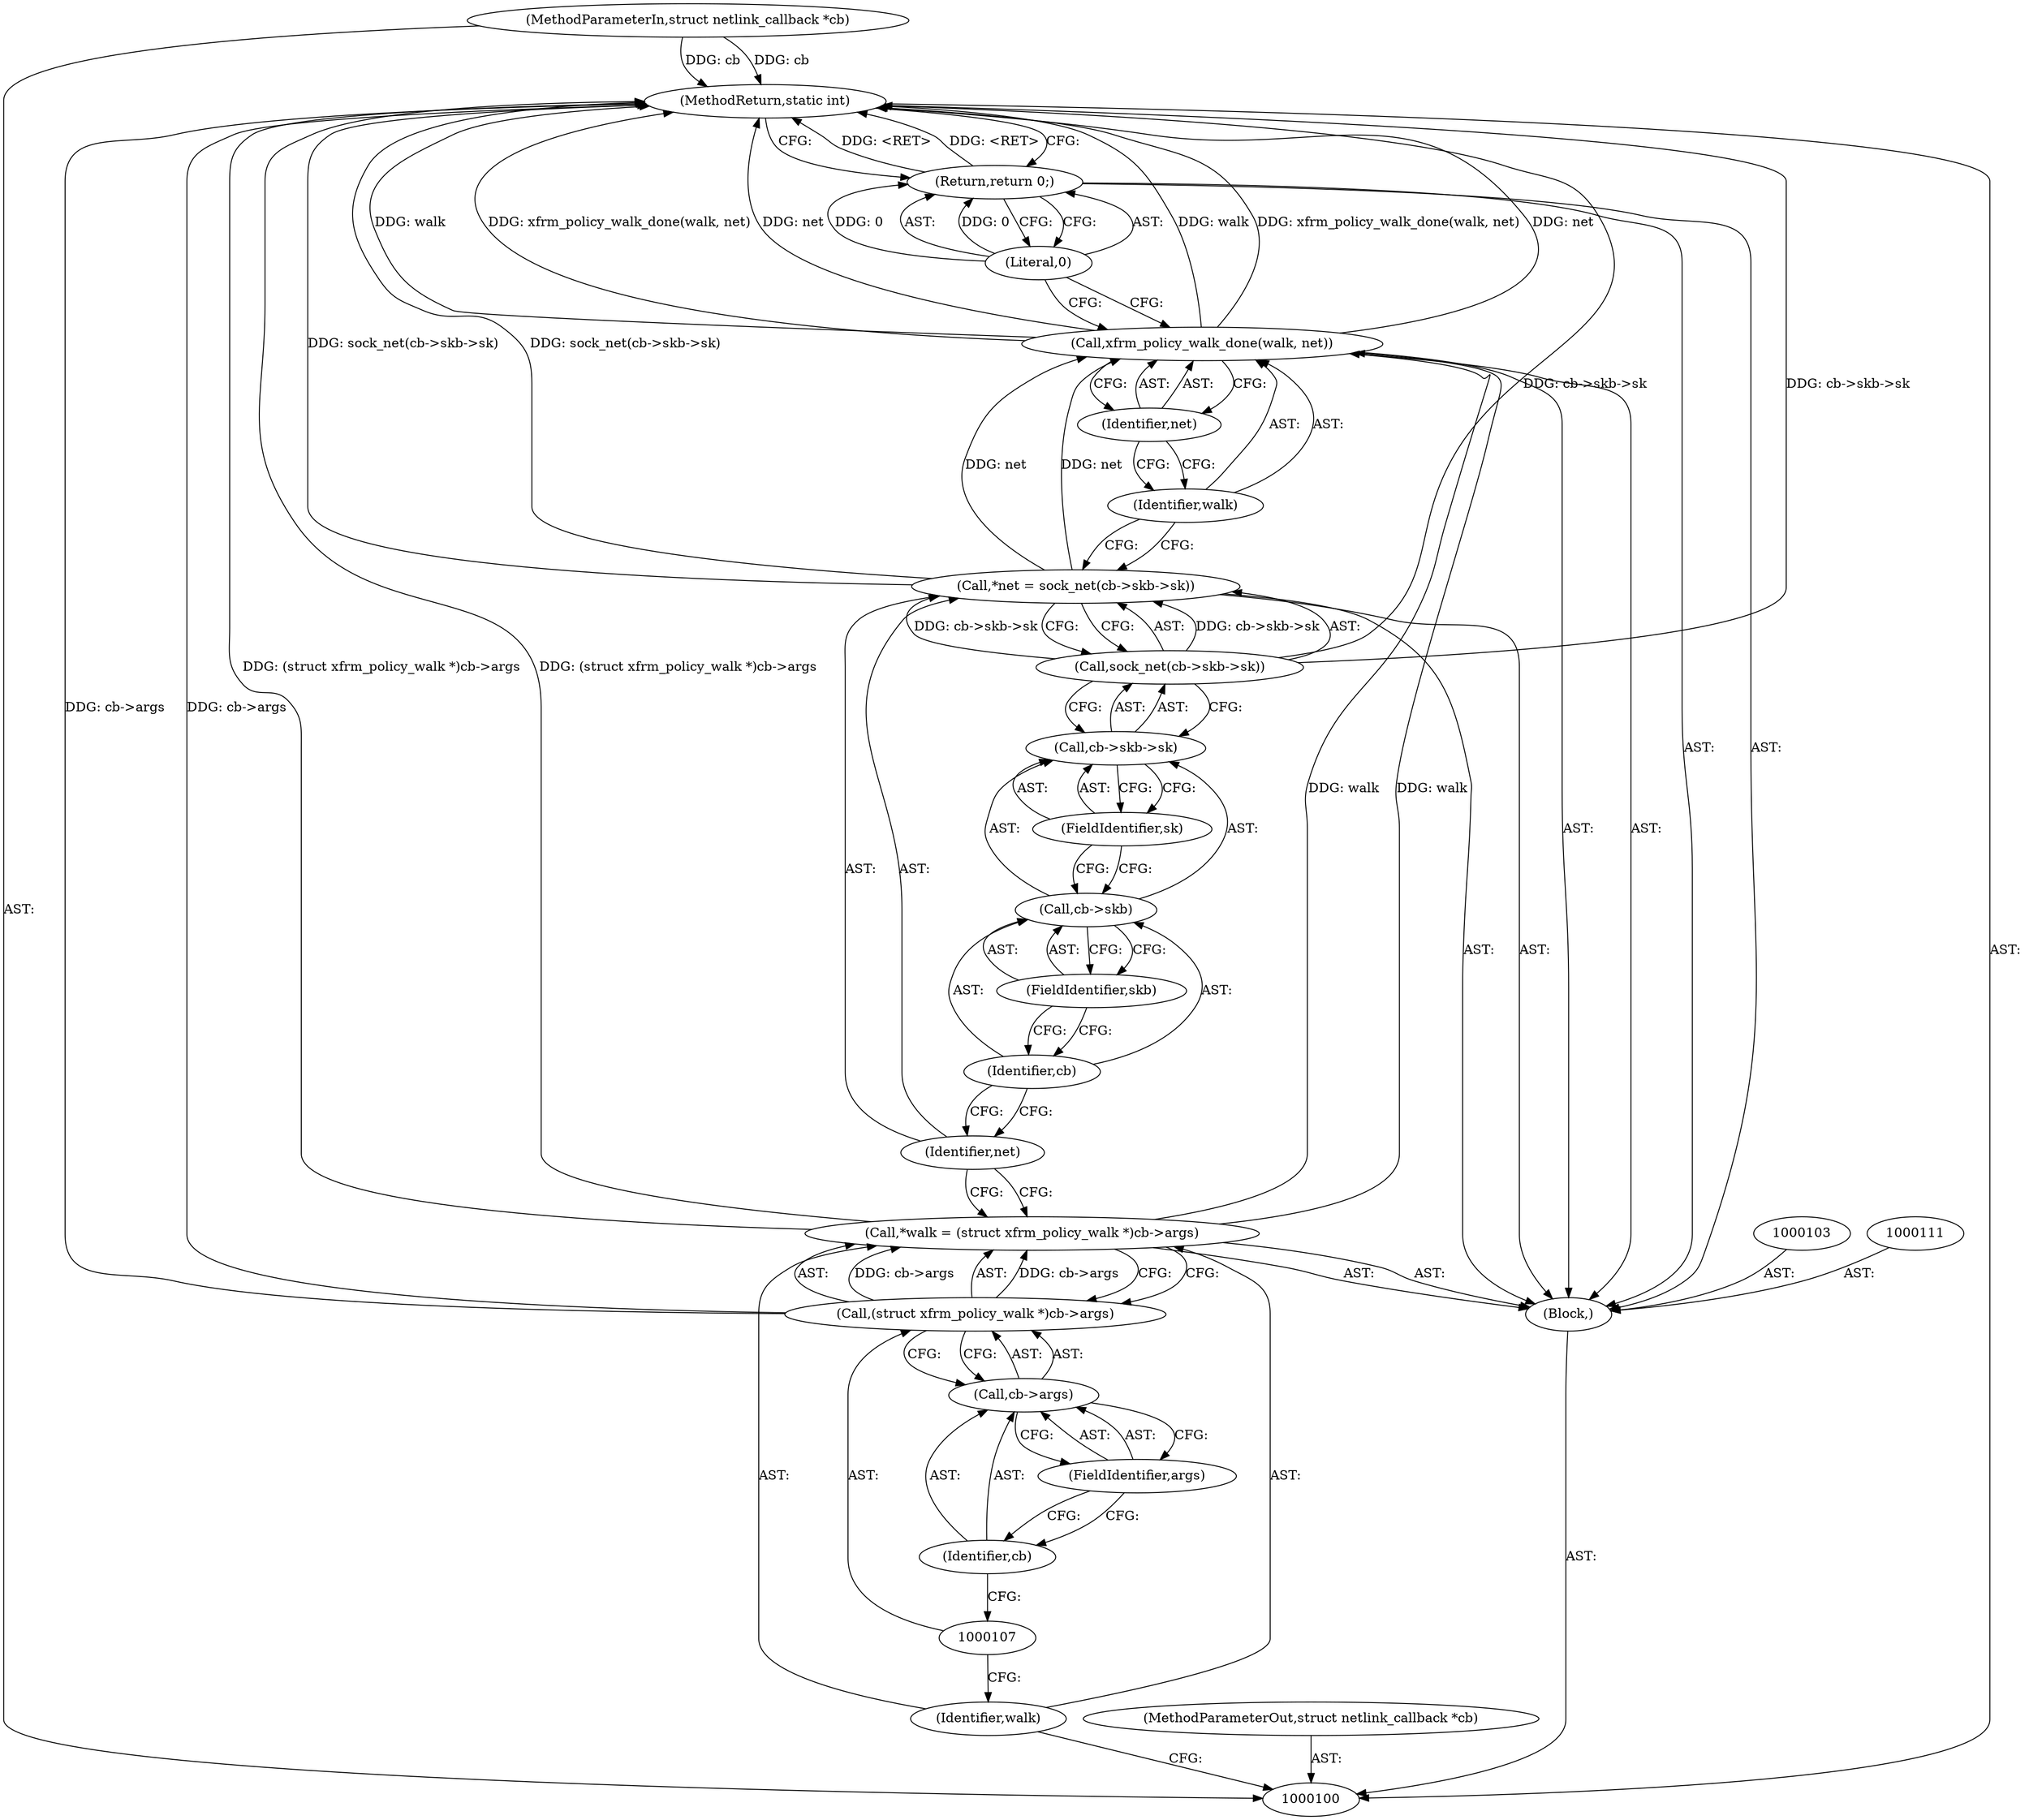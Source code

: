 digraph "0_linux_1137b5e2529a8f5ca8ee709288ecba3e68044df2_0" {
"1000125" [label="(MethodReturn,static int)"];
"1000101" [label="(MethodParameterIn,struct netlink_callback *cb)"];
"1000157" [label="(MethodParameterOut,struct netlink_callback *cb)"];
"1000102" [label="(Block,)"];
"1000104" [label="(Call,*walk = (struct xfrm_policy_walk *)cb->args)"];
"1000105" [label="(Identifier,walk)"];
"1000106" [label="(Call,(struct xfrm_policy_walk *)cb->args)"];
"1000108" [label="(Call,cb->args)"];
"1000109" [label="(Identifier,cb)"];
"1000110" [label="(FieldIdentifier,args)"];
"1000112" [label="(Call,*net = sock_net(cb->skb->sk))"];
"1000113" [label="(Identifier,net)"];
"1000114" [label="(Call,sock_net(cb->skb->sk))"];
"1000115" [label="(Call,cb->skb->sk)"];
"1000116" [label="(Call,cb->skb)"];
"1000117" [label="(Identifier,cb)"];
"1000118" [label="(FieldIdentifier,skb)"];
"1000119" [label="(FieldIdentifier,sk)"];
"1000120" [label="(Call,xfrm_policy_walk_done(walk, net))"];
"1000121" [label="(Identifier,walk)"];
"1000122" [label="(Identifier,net)"];
"1000123" [label="(Return,return 0;)"];
"1000124" [label="(Literal,0)"];
"1000125" -> "1000100"  [label="AST: "];
"1000125" -> "1000123"  [label="CFG: "];
"1000106" -> "1000125"  [label="DDG: cb->args"];
"1000112" -> "1000125"  [label="DDG: sock_net(cb->skb->sk)"];
"1000120" -> "1000125"  [label="DDG: net"];
"1000120" -> "1000125"  [label="DDG: walk"];
"1000120" -> "1000125"  [label="DDG: xfrm_policy_walk_done(walk, net)"];
"1000104" -> "1000125"  [label="DDG: (struct xfrm_policy_walk *)cb->args"];
"1000114" -> "1000125"  [label="DDG: cb->skb->sk"];
"1000101" -> "1000125"  [label="DDG: cb"];
"1000123" -> "1000125"  [label="DDG: <RET>"];
"1000101" -> "1000100"  [label="AST: "];
"1000101" -> "1000125"  [label="DDG: cb"];
"1000157" -> "1000100"  [label="AST: "];
"1000102" -> "1000100"  [label="AST: "];
"1000103" -> "1000102"  [label="AST: "];
"1000104" -> "1000102"  [label="AST: "];
"1000111" -> "1000102"  [label="AST: "];
"1000112" -> "1000102"  [label="AST: "];
"1000120" -> "1000102"  [label="AST: "];
"1000123" -> "1000102"  [label="AST: "];
"1000104" -> "1000102"  [label="AST: "];
"1000104" -> "1000106"  [label="CFG: "];
"1000105" -> "1000104"  [label="AST: "];
"1000106" -> "1000104"  [label="AST: "];
"1000113" -> "1000104"  [label="CFG: "];
"1000104" -> "1000125"  [label="DDG: (struct xfrm_policy_walk *)cb->args"];
"1000106" -> "1000104"  [label="DDG: cb->args"];
"1000104" -> "1000120"  [label="DDG: walk"];
"1000105" -> "1000104"  [label="AST: "];
"1000105" -> "1000100"  [label="CFG: "];
"1000107" -> "1000105"  [label="CFG: "];
"1000106" -> "1000104"  [label="AST: "];
"1000106" -> "1000108"  [label="CFG: "];
"1000107" -> "1000106"  [label="AST: "];
"1000108" -> "1000106"  [label="AST: "];
"1000104" -> "1000106"  [label="CFG: "];
"1000106" -> "1000125"  [label="DDG: cb->args"];
"1000106" -> "1000104"  [label="DDG: cb->args"];
"1000108" -> "1000106"  [label="AST: "];
"1000108" -> "1000110"  [label="CFG: "];
"1000109" -> "1000108"  [label="AST: "];
"1000110" -> "1000108"  [label="AST: "];
"1000106" -> "1000108"  [label="CFG: "];
"1000109" -> "1000108"  [label="AST: "];
"1000109" -> "1000107"  [label="CFG: "];
"1000110" -> "1000109"  [label="CFG: "];
"1000110" -> "1000108"  [label="AST: "];
"1000110" -> "1000109"  [label="CFG: "];
"1000108" -> "1000110"  [label="CFG: "];
"1000112" -> "1000102"  [label="AST: "];
"1000112" -> "1000114"  [label="CFG: "];
"1000113" -> "1000112"  [label="AST: "];
"1000114" -> "1000112"  [label="AST: "];
"1000121" -> "1000112"  [label="CFG: "];
"1000112" -> "1000125"  [label="DDG: sock_net(cb->skb->sk)"];
"1000114" -> "1000112"  [label="DDG: cb->skb->sk"];
"1000112" -> "1000120"  [label="DDG: net"];
"1000113" -> "1000112"  [label="AST: "];
"1000113" -> "1000104"  [label="CFG: "];
"1000117" -> "1000113"  [label="CFG: "];
"1000114" -> "1000112"  [label="AST: "];
"1000114" -> "1000115"  [label="CFG: "];
"1000115" -> "1000114"  [label="AST: "];
"1000112" -> "1000114"  [label="CFG: "];
"1000114" -> "1000125"  [label="DDG: cb->skb->sk"];
"1000114" -> "1000112"  [label="DDG: cb->skb->sk"];
"1000115" -> "1000114"  [label="AST: "];
"1000115" -> "1000119"  [label="CFG: "];
"1000116" -> "1000115"  [label="AST: "];
"1000119" -> "1000115"  [label="AST: "];
"1000114" -> "1000115"  [label="CFG: "];
"1000116" -> "1000115"  [label="AST: "];
"1000116" -> "1000118"  [label="CFG: "];
"1000117" -> "1000116"  [label="AST: "];
"1000118" -> "1000116"  [label="AST: "];
"1000119" -> "1000116"  [label="CFG: "];
"1000117" -> "1000116"  [label="AST: "];
"1000117" -> "1000113"  [label="CFG: "];
"1000118" -> "1000117"  [label="CFG: "];
"1000118" -> "1000116"  [label="AST: "];
"1000118" -> "1000117"  [label="CFG: "];
"1000116" -> "1000118"  [label="CFG: "];
"1000119" -> "1000115"  [label="AST: "];
"1000119" -> "1000116"  [label="CFG: "];
"1000115" -> "1000119"  [label="CFG: "];
"1000120" -> "1000102"  [label="AST: "];
"1000120" -> "1000122"  [label="CFG: "];
"1000121" -> "1000120"  [label="AST: "];
"1000122" -> "1000120"  [label="AST: "];
"1000124" -> "1000120"  [label="CFG: "];
"1000120" -> "1000125"  [label="DDG: net"];
"1000120" -> "1000125"  [label="DDG: walk"];
"1000120" -> "1000125"  [label="DDG: xfrm_policy_walk_done(walk, net)"];
"1000104" -> "1000120"  [label="DDG: walk"];
"1000112" -> "1000120"  [label="DDG: net"];
"1000121" -> "1000120"  [label="AST: "];
"1000121" -> "1000112"  [label="CFG: "];
"1000122" -> "1000121"  [label="CFG: "];
"1000122" -> "1000120"  [label="AST: "];
"1000122" -> "1000121"  [label="CFG: "];
"1000120" -> "1000122"  [label="CFG: "];
"1000123" -> "1000102"  [label="AST: "];
"1000123" -> "1000124"  [label="CFG: "];
"1000124" -> "1000123"  [label="AST: "];
"1000125" -> "1000123"  [label="CFG: "];
"1000123" -> "1000125"  [label="DDG: <RET>"];
"1000124" -> "1000123"  [label="DDG: 0"];
"1000124" -> "1000123"  [label="AST: "];
"1000124" -> "1000120"  [label="CFG: "];
"1000123" -> "1000124"  [label="CFG: "];
"1000124" -> "1000123"  [label="DDG: 0"];
}
